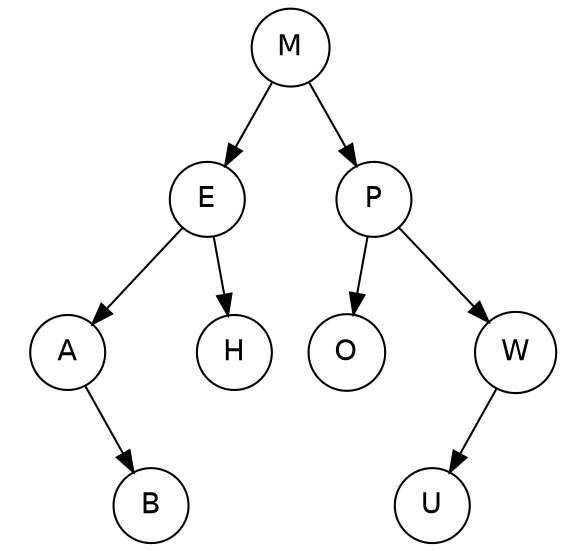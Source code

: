 digraph E {
	graph [fontname = "Helvetica"];
	node [fontname = "Helvetica",shape=circle];
	edge [fontname = "Helvetica"];

	M -> E;
	mM [label="", width=0.1, style=invis];
	M -> mM [style=invis];
	M -> P;
	{rank=same E -> mM -> P [style=invis]};
	
	E -> A;
	lE [label="", width=0.1, style=invis];
	E -> lE [style=invis];
	E -> H;
	{rank=same A -> lE -> H [style=invis]};

	P -> O;
	mP [label="", width=0.1, style=invis];
	P -> mP [style=invis];
	P -> W;
	{rank=same O -> mP -> W [style=invis]};

	lA [label="", width=0.1, style=invis];
	A -> lA [style=invis];
	mA [label="", width=0.1, style=invis];
	A -> mA [style=invis];
	A -> B;
	{rank=same lA -> mA -> B [style=invis]};

	lW [label="", width=0.1, style=invis];
	W -> U;
	mW [label="", width=0.1, style=invis];
	W -> mW [style=invis];
	rW [label="", width=0.1, style=invis];
	W -> rW [style=invis];
	{rank=same U -> mW -> rW [style=invis]};
}
